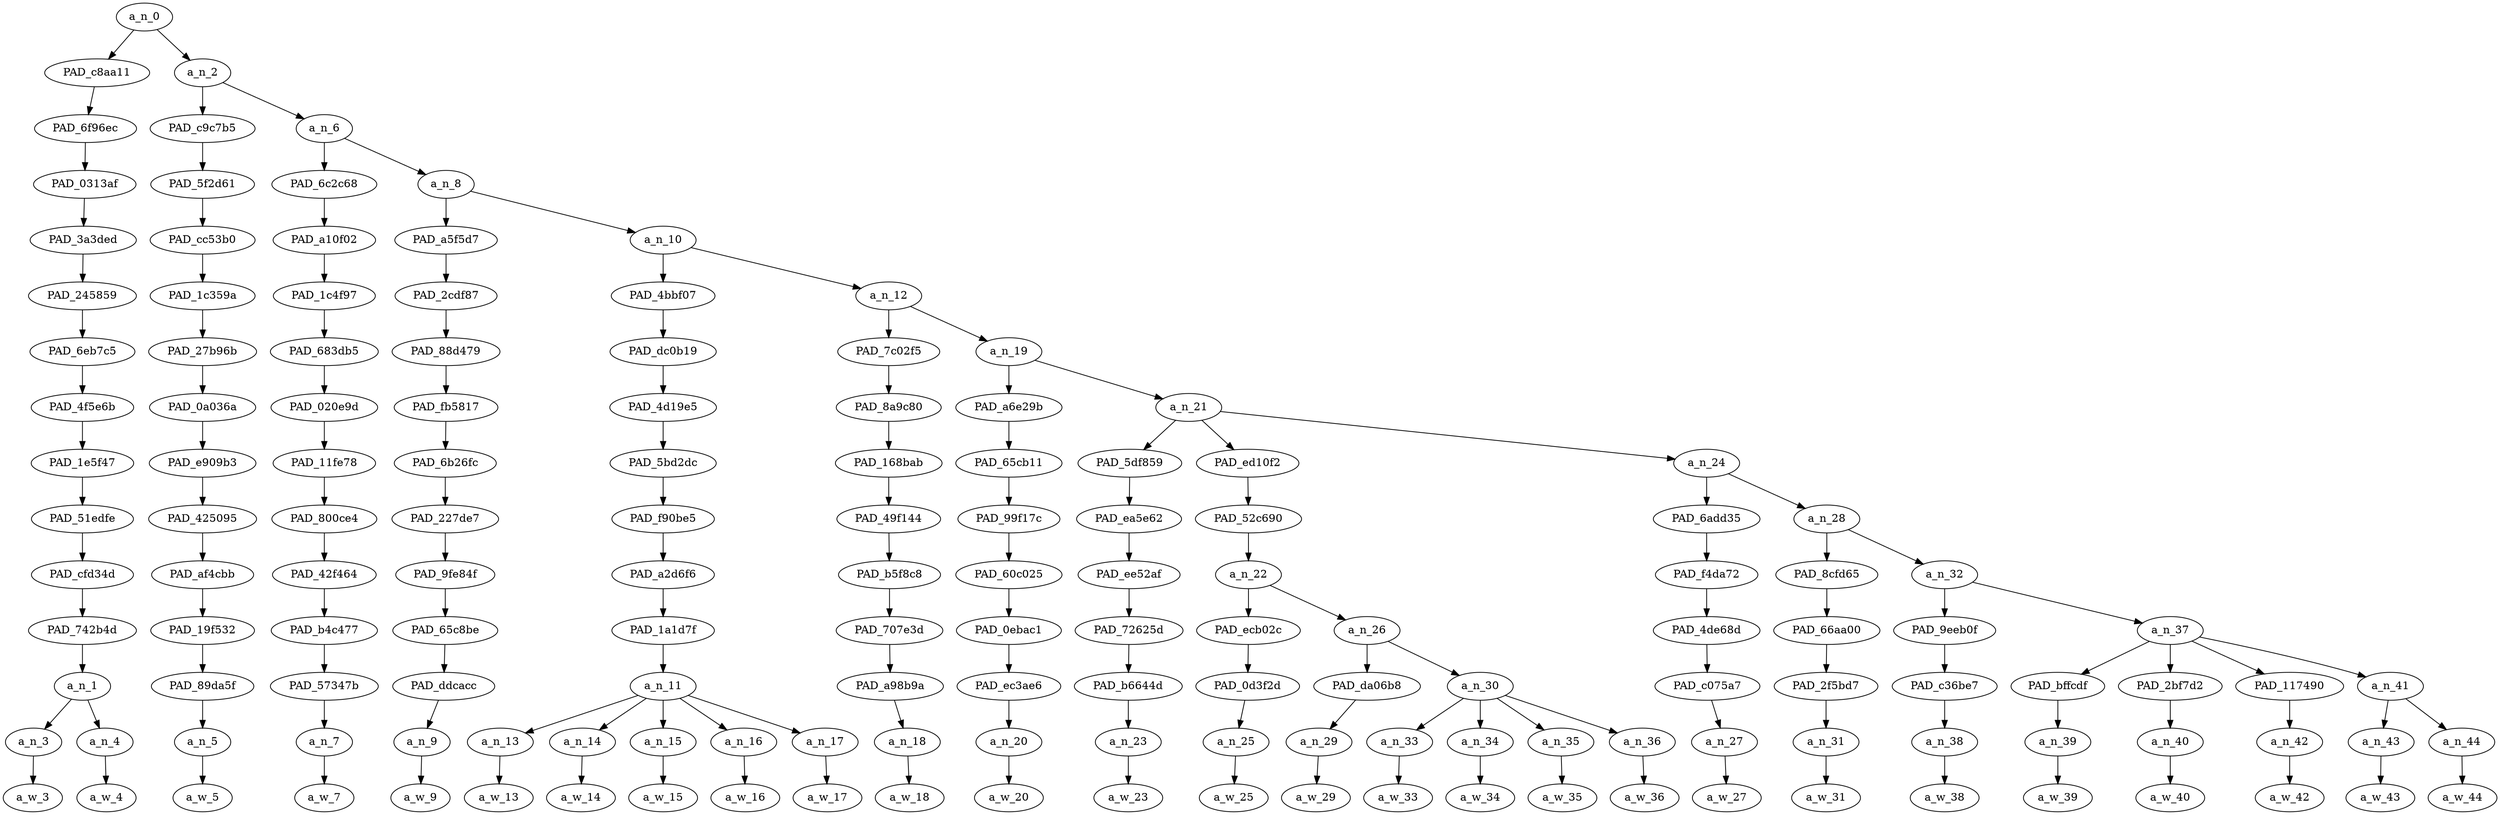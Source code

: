 strict digraph "" {
	a_n_0	[div_dir=-1,
		index=0,
		level=14,
		pos="1.9706624348958335,14!",
		text_span="[0, 1, 2, 3, 4, 5, 6, 7, 8, 9, 10, 11, 12, 13, 14, 15, 16, 17, 18, 19, 20, 21, 22, 23, 24, 25, 26]",
		value=0.99999999];
	PAD_c8aa11	[div_dir=-1,
		index=0,
		level=13,
		pos="0.5,13!",
		text_span="[0, 1]",
		value=0.06909780];
	a_n_0 -> PAD_c8aa11;
	a_n_2	[div_dir=1,
		index=1,
		level=13,
		pos="3.441324869791667,13!",
		text_span="[2, 3, 4, 5, 6, 7, 8, 9, 10, 11, 12, 13, 14, 15, 16, 17, 18, 19, 20, 21, 22, 23, 24, 25, 26]",
		value=0.93087051];
	a_n_0 -> a_n_2;
	PAD_6f96ec	[div_dir=-1,
		index=0,
		level=12,
		pos="0.5,12!",
		text_span="[0, 1]",
		value=0.06909780];
	PAD_c8aa11 -> PAD_6f96ec;
	PAD_0313af	[div_dir=-1,
		index=0,
		level=11,
		pos="0.5,11!",
		text_span="[0, 1]",
		value=0.06909780];
	PAD_6f96ec -> PAD_0313af;
	PAD_3a3ded	[div_dir=-1,
		index=0,
		level=10,
		pos="0.5,10!",
		text_span="[0, 1]",
		value=0.06909780];
	PAD_0313af -> PAD_3a3ded;
	PAD_245859	[div_dir=-1,
		index=0,
		level=9,
		pos="0.5,9!",
		text_span="[0, 1]",
		value=0.06909780];
	PAD_3a3ded -> PAD_245859;
	PAD_6eb7c5	[div_dir=-1,
		index=0,
		level=8,
		pos="0.5,8!",
		text_span="[0, 1]",
		value=0.06909780];
	PAD_245859 -> PAD_6eb7c5;
	PAD_4f5e6b	[div_dir=-1,
		index=0,
		level=7,
		pos="0.5,7!",
		text_span="[0, 1]",
		value=0.06909780];
	PAD_6eb7c5 -> PAD_4f5e6b;
	PAD_1e5f47	[div_dir=-1,
		index=0,
		level=6,
		pos="0.5,6!",
		text_span="[0, 1]",
		value=0.06909780];
	PAD_4f5e6b -> PAD_1e5f47;
	PAD_51edfe	[div_dir=-1,
		index=0,
		level=5,
		pos="0.5,5!",
		text_span="[0, 1]",
		value=0.06909780];
	PAD_1e5f47 -> PAD_51edfe;
	PAD_cfd34d	[div_dir=-1,
		index=0,
		level=4,
		pos="0.5,4!",
		text_span="[0, 1]",
		value=0.06909780];
	PAD_51edfe -> PAD_cfd34d;
	PAD_742b4d	[div_dir=-1,
		index=0,
		level=3,
		pos="0.5,3!",
		text_span="[0, 1]",
		value=0.06909780];
	PAD_cfd34d -> PAD_742b4d;
	a_n_1	[div_dir=-1,
		index=0,
		level=2,
		pos="0.5,2!",
		text_span="[0, 1]",
		value=0.06909780];
	PAD_742b4d -> a_n_1;
	a_n_3	[div_dir=-1,
		index=0,
		level=1,
		pos="0.0,1!",
		text_span="[0]",
		value=0.03995238];
	a_n_1 -> a_n_3;
	a_n_4	[div_dir=-1,
		index=1,
		level=1,
		pos="1.0,1!",
		text_span="[1]",
		value=0.02896297];
	a_n_1 -> a_n_4;
	a_w_3	[div_dir=0,
		index=0,
		level=0,
		pos="0,0!",
		text_span="[0]",
		value=conservative];
	a_n_3 -> a_w_3;
	a_w_4	[div_dir=0,
		index=1,
		level=0,
		pos="1,0!",
		text_span="[1]",
		value=values];
	a_n_4 -> a_w_4;
	PAD_c9c7b5	[div_dir=1,
		index=1,
		level=12,
		pos="2.0,12!",
		text_span="[2]",
		value=0.01974646];
	a_n_2 -> PAD_c9c7b5;
	a_n_6	[div_dir=1,
		index=2,
		level=12,
		pos="4.882649739583334,12!",
		text_span="[3, 4, 5, 6, 7, 8, 9, 10, 11, 12, 13, 14, 15, 16, 17, 18, 19, 20, 21, 22, 23, 24, 25, 26]",
		value=0.91111297];
	a_n_2 -> a_n_6;
	PAD_5f2d61	[div_dir=1,
		index=1,
		level=11,
		pos="2.0,11!",
		text_span="[2]",
		value=0.01974646];
	PAD_c9c7b5 -> PAD_5f2d61;
	PAD_cc53b0	[div_dir=1,
		index=1,
		level=10,
		pos="2.0,10!",
		text_span="[2]",
		value=0.01974646];
	PAD_5f2d61 -> PAD_cc53b0;
	PAD_1c359a	[div_dir=1,
		index=1,
		level=9,
		pos="2.0,9!",
		text_span="[2]",
		value=0.01974646];
	PAD_cc53b0 -> PAD_1c359a;
	PAD_27b96b	[div_dir=1,
		index=1,
		level=8,
		pos="2.0,8!",
		text_span="[2]",
		value=0.01974646];
	PAD_1c359a -> PAD_27b96b;
	PAD_0a036a	[div_dir=1,
		index=1,
		level=7,
		pos="2.0,7!",
		text_span="[2]",
		value=0.01974646];
	PAD_27b96b -> PAD_0a036a;
	PAD_e909b3	[div_dir=1,
		index=1,
		level=6,
		pos="2.0,6!",
		text_span="[2]",
		value=0.01974646];
	PAD_0a036a -> PAD_e909b3;
	PAD_425095	[div_dir=1,
		index=1,
		level=5,
		pos="2.0,5!",
		text_span="[2]",
		value=0.01974646];
	PAD_e909b3 -> PAD_425095;
	PAD_af4cbb	[div_dir=1,
		index=1,
		level=4,
		pos="2.0,4!",
		text_span="[2]",
		value=0.01974646];
	PAD_425095 -> PAD_af4cbb;
	PAD_19f532	[div_dir=1,
		index=1,
		level=3,
		pos="2.0,3!",
		text_span="[2]",
		value=0.01974646];
	PAD_af4cbb -> PAD_19f532;
	PAD_89da5f	[div_dir=1,
		index=1,
		level=2,
		pos="2.0,2!",
		text_span="[2]",
		value=0.01974646];
	PAD_19f532 -> PAD_89da5f;
	a_n_5	[div_dir=1,
		index=2,
		level=1,
		pos="2.0,1!",
		text_span="[2]",
		value=0.01974646];
	PAD_89da5f -> a_n_5;
	a_w_5	[div_dir=0,
		index=2,
		level=0,
		pos="2,0!",
		text_span="[2]",
		value=are];
	a_n_5 -> a_w_5;
	PAD_6c2c68	[div_dir=1,
		index=2,
		level=11,
		pos="3.0,11!",
		text_span="[3]",
		value=0.02414457];
	a_n_6 -> PAD_6c2c68;
	a_n_8	[div_dir=1,
		index=3,
		level=11,
		pos="6.765299479166667,11!",
		text_span="[4, 5, 6, 7, 8, 9, 10, 11, 12, 13, 14, 15, 16, 17, 18, 19, 20, 21, 22, 23, 24, 25, 26]",
		value=0.88695767];
	a_n_6 -> a_n_8;
	PAD_a10f02	[div_dir=1,
		index=2,
		level=10,
		pos="3.0,10!",
		text_span="[3]",
		value=0.02414457];
	PAD_6c2c68 -> PAD_a10f02;
	PAD_1c4f97	[div_dir=1,
		index=2,
		level=9,
		pos="3.0,9!",
		text_span="[3]",
		value=0.02414457];
	PAD_a10f02 -> PAD_1c4f97;
	PAD_683db5	[div_dir=1,
		index=2,
		level=8,
		pos="3.0,8!",
		text_span="[3]",
		value=0.02414457];
	PAD_1c4f97 -> PAD_683db5;
	PAD_020e9d	[div_dir=1,
		index=2,
		level=7,
		pos="3.0,7!",
		text_span="[3]",
		value=0.02414457];
	PAD_683db5 -> PAD_020e9d;
	PAD_11fe78	[div_dir=1,
		index=2,
		level=6,
		pos="3.0,6!",
		text_span="[3]",
		value=0.02414457];
	PAD_020e9d -> PAD_11fe78;
	PAD_800ce4	[div_dir=1,
		index=2,
		level=5,
		pos="3.0,5!",
		text_span="[3]",
		value=0.02414457];
	PAD_11fe78 -> PAD_800ce4;
	PAD_42f464	[div_dir=1,
		index=2,
		level=4,
		pos="3.0,4!",
		text_span="[3]",
		value=0.02414457];
	PAD_800ce4 -> PAD_42f464;
	PAD_b4c477	[div_dir=1,
		index=2,
		level=3,
		pos="3.0,3!",
		text_span="[3]",
		value=0.02414457];
	PAD_42f464 -> PAD_b4c477;
	PAD_57347b	[div_dir=1,
		index=2,
		level=2,
		pos="3.0,2!",
		text_span="[3]",
		value=0.02414457];
	PAD_b4c477 -> PAD_57347b;
	a_n_7	[div_dir=1,
		index=3,
		level=1,
		pos="3.0,1!",
		text_span="[3]",
		value=0.02414457];
	PAD_57347b -> a_n_7;
	a_w_7	[div_dir=0,
		index=3,
		level=0,
		pos="3,0!",
		text_span="[3]",
		value=universal];
	a_n_7 -> a_w_7;
	PAD_a5f5d7	[div_dir=-1,
		index=3,
		level=10,
		pos="4.0,10!",
		text_span="[4]",
		value=0.01449401];
	a_n_8 -> PAD_a5f5d7;
	a_n_10	[div_dir=1,
		index=4,
		level=10,
		pos="9.530598958333334,10!",
		text_span="[5, 6, 7, 8, 9, 10, 11, 12, 13, 14, 15, 16, 17, 18, 19, 20, 21, 22, 23, 24, 25, 26]",
		value=0.87246109];
	a_n_8 -> a_n_10;
	PAD_2cdf87	[div_dir=-1,
		index=3,
		level=9,
		pos="4.0,9!",
		text_span="[4]",
		value=0.01449401];
	PAD_a5f5d7 -> PAD_2cdf87;
	PAD_88d479	[div_dir=-1,
		index=3,
		level=8,
		pos="4.0,8!",
		text_span="[4]",
		value=0.01449401];
	PAD_2cdf87 -> PAD_88d479;
	PAD_fb5817	[div_dir=-1,
		index=3,
		level=7,
		pos="4.0,7!",
		text_span="[4]",
		value=0.01449401];
	PAD_88d479 -> PAD_fb5817;
	PAD_6b26fc	[div_dir=-1,
		index=3,
		level=6,
		pos="4.0,6!",
		text_span="[4]",
		value=0.01449401];
	PAD_fb5817 -> PAD_6b26fc;
	PAD_227de7	[div_dir=-1,
		index=3,
		level=5,
		pos="4.0,5!",
		text_span="[4]",
		value=0.01449401];
	PAD_6b26fc -> PAD_227de7;
	PAD_9fe84f	[div_dir=-1,
		index=3,
		level=4,
		pos="4.0,4!",
		text_span="[4]",
		value=0.01449401];
	PAD_227de7 -> PAD_9fe84f;
	PAD_65c8be	[div_dir=-1,
		index=3,
		level=3,
		pos="4.0,3!",
		text_span="[4]",
		value=0.01449401];
	PAD_9fe84f -> PAD_65c8be;
	PAD_ddcacc	[div_dir=-1,
		index=3,
		level=2,
		pos="4.0,2!",
		text_span="[4]",
		value=0.01449401];
	PAD_65c8be -> PAD_ddcacc;
	a_n_9	[div_dir=-1,
		index=4,
		level=1,
		pos="4.0,1!",
		text_span="[4]",
		value=0.01449401];
	PAD_ddcacc -> a_n_9;
	a_w_9	[div_dir=0,
		index=4,
		level=0,
		pos="4,0!",
		text_span="[4]",
		value=it];
	a_n_9 -> a_w_9;
	PAD_4bbf07	[div_dir=-1,
		index=4,
		level=9,
		pos="7.0,9!",
		text_span="[5, 6, 7, 8, 9]",
		value=0.13853995];
	a_n_10 -> PAD_4bbf07;
	a_n_12	[div_dir=1,
		index=5,
		level=9,
		pos="12.061197916666668,9!",
		text_span="[10, 11, 12, 13, 14, 15, 16, 17, 18, 19, 20, 21, 22, 23, 24, 25, 26]",
		value=0.73390808];
	a_n_10 -> a_n_12;
	PAD_dc0b19	[div_dir=-1,
		index=4,
		level=8,
		pos="7.0,8!",
		text_span="[5, 6, 7, 8, 9]",
		value=0.13853995];
	PAD_4bbf07 -> PAD_dc0b19;
	PAD_4d19e5	[div_dir=-1,
		index=4,
		level=7,
		pos="7.0,7!",
		text_span="[5, 6, 7, 8, 9]",
		value=0.13853995];
	PAD_dc0b19 -> PAD_4d19e5;
	PAD_5bd2dc	[div_dir=-1,
		index=4,
		level=6,
		pos="7.0,6!",
		text_span="[5, 6, 7, 8, 9]",
		value=0.13853995];
	PAD_4d19e5 -> PAD_5bd2dc;
	PAD_f90be5	[div_dir=-1,
		index=4,
		level=5,
		pos="7.0,5!",
		text_span="[5, 6, 7, 8, 9]",
		value=0.13853995];
	PAD_5bd2dc -> PAD_f90be5;
	PAD_a2d6f6	[div_dir=-1,
		index=4,
		level=4,
		pos="7.0,4!",
		text_span="[5, 6, 7, 8, 9]",
		value=0.13853995];
	PAD_f90be5 -> PAD_a2d6f6;
	PAD_1a1d7f	[div_dir=-1,
		index=4,
		level=3,
		pos="7.0,3!",
		text_span="[5, 6, 7, 8, 9]",
		value=0.13853995];
	PAD_a2d6f6 -> PAD_1a1d7f;
	a_n_11	[div_dir=-1,
		index=4,
		level=2,
		pos="7.0,2!",
		text_span="[5, 6, 7, 8, 9]",
		value=0.13853995];
	PAD_1a1d7f -> a_n_11;
	a_n_13	[div_dir=-1,
		index=5,
		level=1,
		pos="5.0,1!",
		text_span="[5]",
		value=0.01430954];
	a_n_11 -> a_n_13;
	a_n_14	[div_dir=-1,
		index=6,
		level=1,
		pos="6.0,1!",
		text_span="[6]",
		value=0.01395275];
	a_n_11 -> a_n_14;
	a_n_15	[div_dir=-1,
		index=7,
		level=1,
		pos="7.0,1!",
		text_span="[7]",
		value=0.03481154];
	a_n_11 -> a_n_15;
	a_n_16	[div_dir=-1,
		index=8,
		level=1,
		pos="8.0,1!",
		text_span="[8]",
		value=0.03011443];
	a_n_11 -> a_n_16;
	a_n_17	[div_dir=-1,
		index=9,
		level=1,
		pos="9.0,1!",
		text_span="[9]",
		value=0.04521960];
	a_n_11 -> a_n_17;
	a_w_13	[div_dir=0,
		index=5,
		level=0,
		pos="5,0!",
		text_span="[5]",
		value=just];
	a_n_13 -> a_w_13;
	a_w_14	[div_dir=0,
		index=6,
		level=0,
		pos="6,0!",
		text_span="[6]",
		value=a];
	a_n_14 -> a_w_14;
	a_w_15	[div_dir=0,
		index=7,
		level=0,
		pos="7,0!",
		text_span="[7]",
		value=weird];
	a_n_15 -> a_w_15;
	a_w_16	[div_dir=0,
		index=8,
		level=0,
		pos="8,0!",
		text_span="[8]",
		value=statistical];
	a_n_16 -> a_w_16;
	a_w_17	[div_dir=0,
		index=9,
		level=0,
		pos="9,0!",
		text_span="[9]",
		value=blip];
	a_n_17 -> a_w_17;
	PAD_7c02f5	[div_dir=1,
		index=5,
		level=8,
		pos="10.0,8!",
		text_span="[10]",
		value=0.01410300];
	a_n_12 -> PAD_7c02f5;
	a_n_19	[div_dir=1,
		index=6,
		level=8,
		pos="14.122395833333334,8!",
		text_span="[11, 12, 13, 14, 15, 16, 17, 18, 19, 20, 21, 22, 23, 24, 25, 26]",
		value=0.71971910];
	a_n_12 -> a_n_19;
	PAD_8a9c80	[div_dir=1,
		index=5,
		level=7,
		pos="10.0,7!",
		text_span="[10]",
		value=0.01410300];
	PAD_7c02f5 -> PAD_8a9c80;
	PAD_168bab	[div_dir=1,
		index=5,
		level=6,
		pos="10.0,6!",
		text_span="[10]",
		value=0.01410300];
	PAD_8a9c80 -> PAD_168bab;
	PAD_49f144	[div_dir=1,
		index=5,
		level=5,
		pos="10.0,5!",
		text_span="[10]",
		value=0.01410300];
	PAD_168bab -> PAD_49f144;
	PAD_b5f8c8	[div_dir=1,
		index=5,
		level=4,
		pos="10.0,4!",
		text_span="[10]",
		value=0.01410300];
	PAD_49f144 -> PAD_b5f8c8;
	PAD_707e3d	[div_dir=1,
		index=5,
		level=3,
		pos="10.0,3!",
		text_span="[10]",
		value=0.01410300];
	PAD_b5f8c8 -> PAD_707e3d;
	PAD_a98b9a	[div_dir=1,
		index=5,
		level=2,
		pos="10.0,2!",
		text_span="[10]",
		value=0.01410300];
	PAD_707e3d -> PAD_a98b9a;
	a_n_18	[div_dir=1,
		index=10,
		level=1,
		pos="10.0,1!",
		text_span="[10]",
		value=0.01410300];
	PAD_a98b9a -> a_n_18;
	a_w_18	[div_dir=0,
		index=10,
		level=0,
		pos="10,0!",
		text_span="[10]",
		value=that];
	a_n_18 -> a_w_18;
	PAD_a6e29b	[div_dir=1,
		index=6,
		level=7,
		pos="11.0,7!",
		text_span="[11]",
		value=0.01541841];
	a_n_19 -> PAD_a6e29b;
	a_n_21	[div_dir=1,
		index=7,
		level=7,
		pos="17.244791666666668,7!",
		text_span="[12, 13, 14, 15, 16, 17, 18, 19, 20, 21, 22, 23, 24, 25, 26]",
		value=0.70421532];
	a_n_19 -> a_n_21;
	PAD_65cb11	[div_dir=1,
		index=6,
		level=6,
		pos="11.0,6!",
		text_span="[11]",
		value=0.01541841];
	PAD_a6e29b -> PAD_65cb11;
	PAD_99f17c	[div_dir=1,
		index=6,
		level=5,
		pos="11.0,5!",
		text_span="[11]",
		value=0.01541841];
	PAD_65cb11 -> PAD_99f17c;
	PAD_60c025	[div_dir=1,
		index=6,
		level=4,
		pos="11.0,4!",
		text_span="[11]",
		value=0.01541841];
	PAD_99f17c -> PAD_60c025;
	PAD_0ebac1	[div_dir=1,
		index=6,
		level=3,
		pos="11.0,3!",
		text_span="[11]",
		value=0.01541841];
	PAD_60c025 -> PAD_0ebac1;
	PAD_ec3ae6	[div_dir=1,
		index=6,
		level=2,
		pos="11.0,2!",
		text_span="[11]",
		value=0.01541841];
	PAD_0ebac1 -> PAD_ec3ae6;
	a_n_20	[div_dir=1,
		index=11,
		level=1,
		pos="11.0,1!",
		text_span="[11]",
		value=0.01541841];
	PAD_ec3ae6 -> a_n_20;
	a_w_20	[div_dir=0,
		index=11,
		level=0,
		pos="11,0!",
		text_span="[11]",
		value=they];
	a_n_20 -> a_w_20;
	PAD_5df859	[div_dir=1,
		index=8,
		level=6,
		pos="18.0,6!",
		text_span="[18]",
		value=0.01881075];
	a_n_21 -> PAD_5df859;
	PAD_ed10f2	[div_dir=1,
		index=7,
		level=6,
		pos="13.125,6!",
		text_span="[12, 13, 14, 15, 16, 17]",
		value=0.17226750];
	a_n_21 -> PAD_ed10f2;
	a_n_24	[div_dir=1,
		index=9,
		level=6,
		pos="20.609375,6!",
		text_span="[19, 20, 21, 22, 23, 24, 25, 26]",
		value=0.51305046];
	a_n_21 -> a_n_24;
	PAD_ea5e62	[div_dir=1,
		index=8,
		level=5,
		pos="18.0,5!",
		text_span="[18]",
		value=0.01881075];
	PAD_5df859 -> PAD_ea5e62;
	PAD_ee52af	[div_dir=1,
		index=8,
		level=4,
		pos="18.0,4!",
		text_span="[18]",
		value=0.01881075];
	PAD_ea5e62 -> PAD_ee52af;
	PAD_72625d	[div_dir=1,
		index=9,
		level=3,
		pos="18.0,3!",
		text_span="[18]",
		value=0.01881075];
	PAD_ee52af -> PAD_72625d;
	PAD_b6644d	[div_dir=1,
		index=10,
		level=2,
		pos="18.0,2!",
		text_span="[18]",
		value=0.01881075];
	PAD_72625d -> PAD_b6644d;
	a_n_23	[div_dir=1,
		index=18,
		level=1,
		pos="18.0,1!",
		text_span="[18]",
		value=0.01881075];
	PAD_b6644d -> a_n_23;
	a_w_23	[div_dir=0,
		index=18,
		level=0,
		pos="18,0!",
		text_span="[18]",
		value=and];
	a_n_23 -> a_w_23;
	PAD_52c690	[div_dir=1,
		index=7,
		level=5,
		pos="13.125,5!",
		text_span="[12, 13, 14, 15, 16, 17]",
		value=0.17226750];
	PAD_ed10f2 -> PAD_52c690;
	a_n_22	[div_dir=1,
		index=7,
		level=4,
		pos="13.125,4!",
		text_span="[12, 13, 14, 15, 16, 17]",
		value=0.17226750];
	PAD_52c690 -> a_n_22;
	PAD_ecb02c	[div_dir=1,
		index=7,
		level=3,
		pos="12.0,3!",
		text_span="[12]",
		value=0.02358817];
	a_n_22 -> PAD_ecb02c;
	a_n_26	[div_dir=1,
		index=8,
		level=3,
		pos="14.25,3!",
		text_span="[13, 14, 15, 16, 17]",
		value=0.14860428];
	a_n_22 -> a_n_26;
	PAD_0d3f2d	[div_dir=1,
		index=7,
		level=2,
		pos="12.0,2!",
		text_span="[12]",
		value=0.02358817];
	PAD_ecb02c -> PAD_0d3f2d;
	a_n_25	[div_dir=1,
		index=12,
		level=1,
		pos="12.0,1!",
		text_span="[12]",
		value=0.02358817];
	PAD_0d3f2d -> a_n_25;
	a_w_25	[div_dir=0,
		index=12,
		level=0,
		pos="12,0!",
		text_span="[12]",
		value=arose];
	a_n_25 -> a_w_25;
	PAD_da06b8	[div_dir=1,
		index=8,
		level=2,
		pos="13.0,2!",
		text_span="[13]",
		value=0.01448529];
	a_n_26 -> PAD_da06b8;
	a_n_30	[div_dir=1,
		index=9,
		level=2,
		pos="15.5,2!",
		text_span="[14, 15, 16, 17]",
		value=0.13410395];
	a_n_26 -> a_n_30;
	a_n_29	[div_dir=1,
		index=13,
		level=1,
		pos="13.0,1!",
		text_span="[13]",
		value=0.01448529];
	PAD_da06b8 -> a_n_29;
	a_w_29	[div_dir=0,
		index=13,
		level=0,
		pos="13,0!",
		text_span="[13]",
		value=in];
	a_n_29 -> a_w_29;
	a_n_33	[div_dir=-1,
		index=14,
		level=1,
		pos="14.0,1!",
		text_span="[14]",
		value=0.01471263];
	a_n_30 -> a_n_33;
	a_n_34	[div_dir=-1,
		index=15,
		level=1,
		pos="15.0,1!",
		text_span="[15]",
		value=0.02836319];
	a_n_30 -> a_n_34;
	a_n_35	[div_dir=1,
		index=16,
		level=1,
		pos="16.0,1!",
		text_span="[16]",
		value=0.04734491];
	a_n_30 -> a_n_35;
	a_n_36	[div_dir=-1,
		index=17,
		level=1,
		pos="17.0,1!",
		text_span="[17]",
		value=0.04367456];
	a_n_30 -> a_n_36;
	a_w_33	[div_dir=0,
		index=14,
		level=0,
		pos="14,0!",
		text_span="[14]",
		value=a1];
	a_n_33 -> a_w_33;
	a_w_34	[div_dir=0,
		index=15,
		level=0,
		pos="15,0!",
		text_span="[15]",
		value="<number>"];
	a_n_34 -> a_w_34;
	a_w_35	[div_dir=0,
		index=16,
		level=0,
		pos="16,0!",
		text_span="[16]",
		value=white];
	a_n_35 -> a_w_35;
	a_w_36	[div_dir=0,
		index=17,
		level=0,
		pos="17,0!",
		text_span="[17]",
		value=america];
	a_n_36 -> a_w_36;
	PAD_6add35	[div_dir=-1,
		index=9,
		level=5,
		pos="19.0,5!",
		text_span="[19]",
		value=0.03822809];
	a_n_24 -> PAD_6add35;
	a_n_28	[div_dir=1,
		index=10,
		level=5,
		pos="22.21875,5!",
		text_span="[20, 21, 22, 23, 24, 25, 26]",
		value=0.47479740];
	a_n_24 -> a_n_28;
	PAD_f4da72	[div_dir=-1,
		index=9,
		level=4,
		pos="19.0,4!",
		text_span="[19]",
		value=0.03822809];
	PAD_6add35 -> PAD_f4da72;
	PAD_4de68d	[div_dir=-1,
		index=10,
		level=3,
		pos="19.0,3!",
		text_span="[19]",
		value=0.03822809];
	PAD_f4da72 -> PAD_4de68d;
	PAD_c075a7	[div_dir=-1,
		index=11,
		level=2,
		pos="19.0,2!",
		text_span="[19]",
		value=0.03822809];
	PAD_4de68d -> PAD_c075a7;
	a_n_27	[div_dir=-1,
		index=19,
		level=1,
		pos="19.0,1!",
		text_span="[19]",
		value=0.03822809];
	PAD_c075a7 -> a_n_27;
	a_w_27	[div_dir=0,
		index=19,
		level=0,
		pos="19,0!",
		text_span="[19]",
		value=survive];
	a_n_27 -> a_w_27;
	PAD_8cfd65	[div_dir=1,
		index=10,
		level=4,
		pos="20.0,4!",
		text_span="[20]",
		value=0.01785857];
	a_n_28 -> PAD_8cfd65;
	a_n_32	[div_dir=1,
		index=11,
		level=4,
		pos="24.4375,4!",
		text_span="[21, 22, 23, 24, 25, 26]",
		value=0.45685811];
	a_n_28 -> a_n_32;
	PAD_66aa00	[div_dir=1,
		index=11,
		level=3,
		pos="20.0,3!",
		text_span="[20]",
		value=0.01785857];
	PAD_8cfd65 -> PAD_66aa00;
	PAD_2f5bd7	[div_dir=1,
		index=12,
		level=2,
		pos="20.0,2!",
		text_span="[20]",
		value=0.01785857];
	PAD_66aa00 -> PAD_2f5bd7;
	a_n_31	[div_dir=1,
		index=20,
		level=1,
		pos="20.0,1!",
		text_span="[20]",
		value=0.01785857];
	PAD_2f5bd7 -> a_n_31;
	a_w_31	[div_dir=0,
		index=20,
		level=0,
		pos="20,0!",
		text_span="[20]",
		value=in1];
	a_n_31 -> a_w_31;
	PAD_9eeb0f	[div_dir=1,
		index=13,
		level=3,
		pos="26.0,3!",
		text_span="[26]",
		value=0.16809386];
	a_n_32 -> PAD_9eeb0f;
	a_n_37	[div_dir=1,
		index=12,
		level=3,
		pos="22.875,3!",
		text_span="[21, 22, 23, 24, 25]",
		value=0.28868745];
	a_n_32 -> a_n_37;
	PAD_c36be7	[div_dir=1,
		index=17,
		level=2,
		pos="26.0,2!",
		text_span="[26]",
		value=0.16809386];
	PAD_9eeb0f -> PAD_c36be7;
	a_n_38	[div_dir=1,
		index=26,
		level=1,
		pos="26.0,1!",
		text_span="[26]",
		value=0.16809386];
	PAD_c36be7 -> a_n_38;
	a_w_38	[div_dir=0,
		index=26,
		level=0,
		pos="26,0!",
		text_span="[26]",
		value=demsrrealracist];
	a_n_38 -> a_w_38;
	PAD_bffcdf	[div_dir=-1,
		index=13,
		level=2,
		pos="21.0,2!",
		text_span="[21]",
		value=0.01968597];
	a_n_37 -> PAD_bffcdf;
	PAD_2bf7d2	[div_dir=-1,
		index=14,
		level=2,
		pos="22.0,2!",
		text_span="[22]",
		value=0.03209927];
	a_n_37 -> PAD_2bf7d2;
	PAD_117490	[div_dir=-1,
		index=16,
		level=2,
		pos="25.0,2!",
		text_span="[25]",
		value=0.05337323];
	a_n_37 -> PAD_117490;
	a_n_41	[div_dir=1,
		index=15,
		level=2,
		pos="23.5,2!",
		text_span="[23, 24]",
		value=0.18350053];
	a_n_37 -> a_n_41;
	a_n_39	[div_dir=-1,
		index=21,
		level=1,
		pos="21.0,1!",
		text_span="[21]",
		value=0.01968597];
	PAD_bffcdf -> a_n_39;
	a_w_39	[div_dir=0,
		index=21,
		level=0,
		pos="21,0!",
		text_span="[21]",
		value=a2];
	a_n_39 -> a_w_39;
	a_n_40	[div_dir=-1,
		index=22,
		level=1,
		pos="22.0,1!",
		text_span="[22]",
		value=0.03209927];
	PAD_2bf7d2 -> a_n_40;
	a_w_40	[div_dir=0,
		index=22,
		level=0,
		pos="22,0!",
		text_span="[22]",
		value="<number>1"];
	a_n_40 -> a_w_40;
	a_n_42	[div_dir=-1,
		index=25,
		level=1,
		pos="25.0,1!",
		text_span="[25]",
		value=0.05337323];
	PAD_117490 -> a_n_42;
	a_w_42	[div_dir=0,
		index=25,
		level=0,
		pos="25,0!",
		text_span="[25]",
		value=captain];
	a_n_42 -> a_w_42;
	a_n_43	[div_dir=1,
		index=23,
		level=1,
		pos="23.0,1!",
		text_span="[23]",
		value=0.04771510];
	a_n_41 -> a_n_43;
	a_n_44	[div_dir=1,
		index=24,
		level=1,
		pos="24.0,1!",
		text_span="[24]",
		value=0.13565218];
	a_n_41 -> a_n_44;
	a_w_43	[div_dir=0,
		index=23,
		level=0,
		pos="23,0!",
		text_span="[23]",
		value=white1];
	a_n_43 -> a_w_43;
	a_w_44	[div_dir=0,
		index=24,
		level=0,
		pos="24,0!",
		text_span="[24]",
		value=gop];
	a_n_44 -> a_w_44;
}
